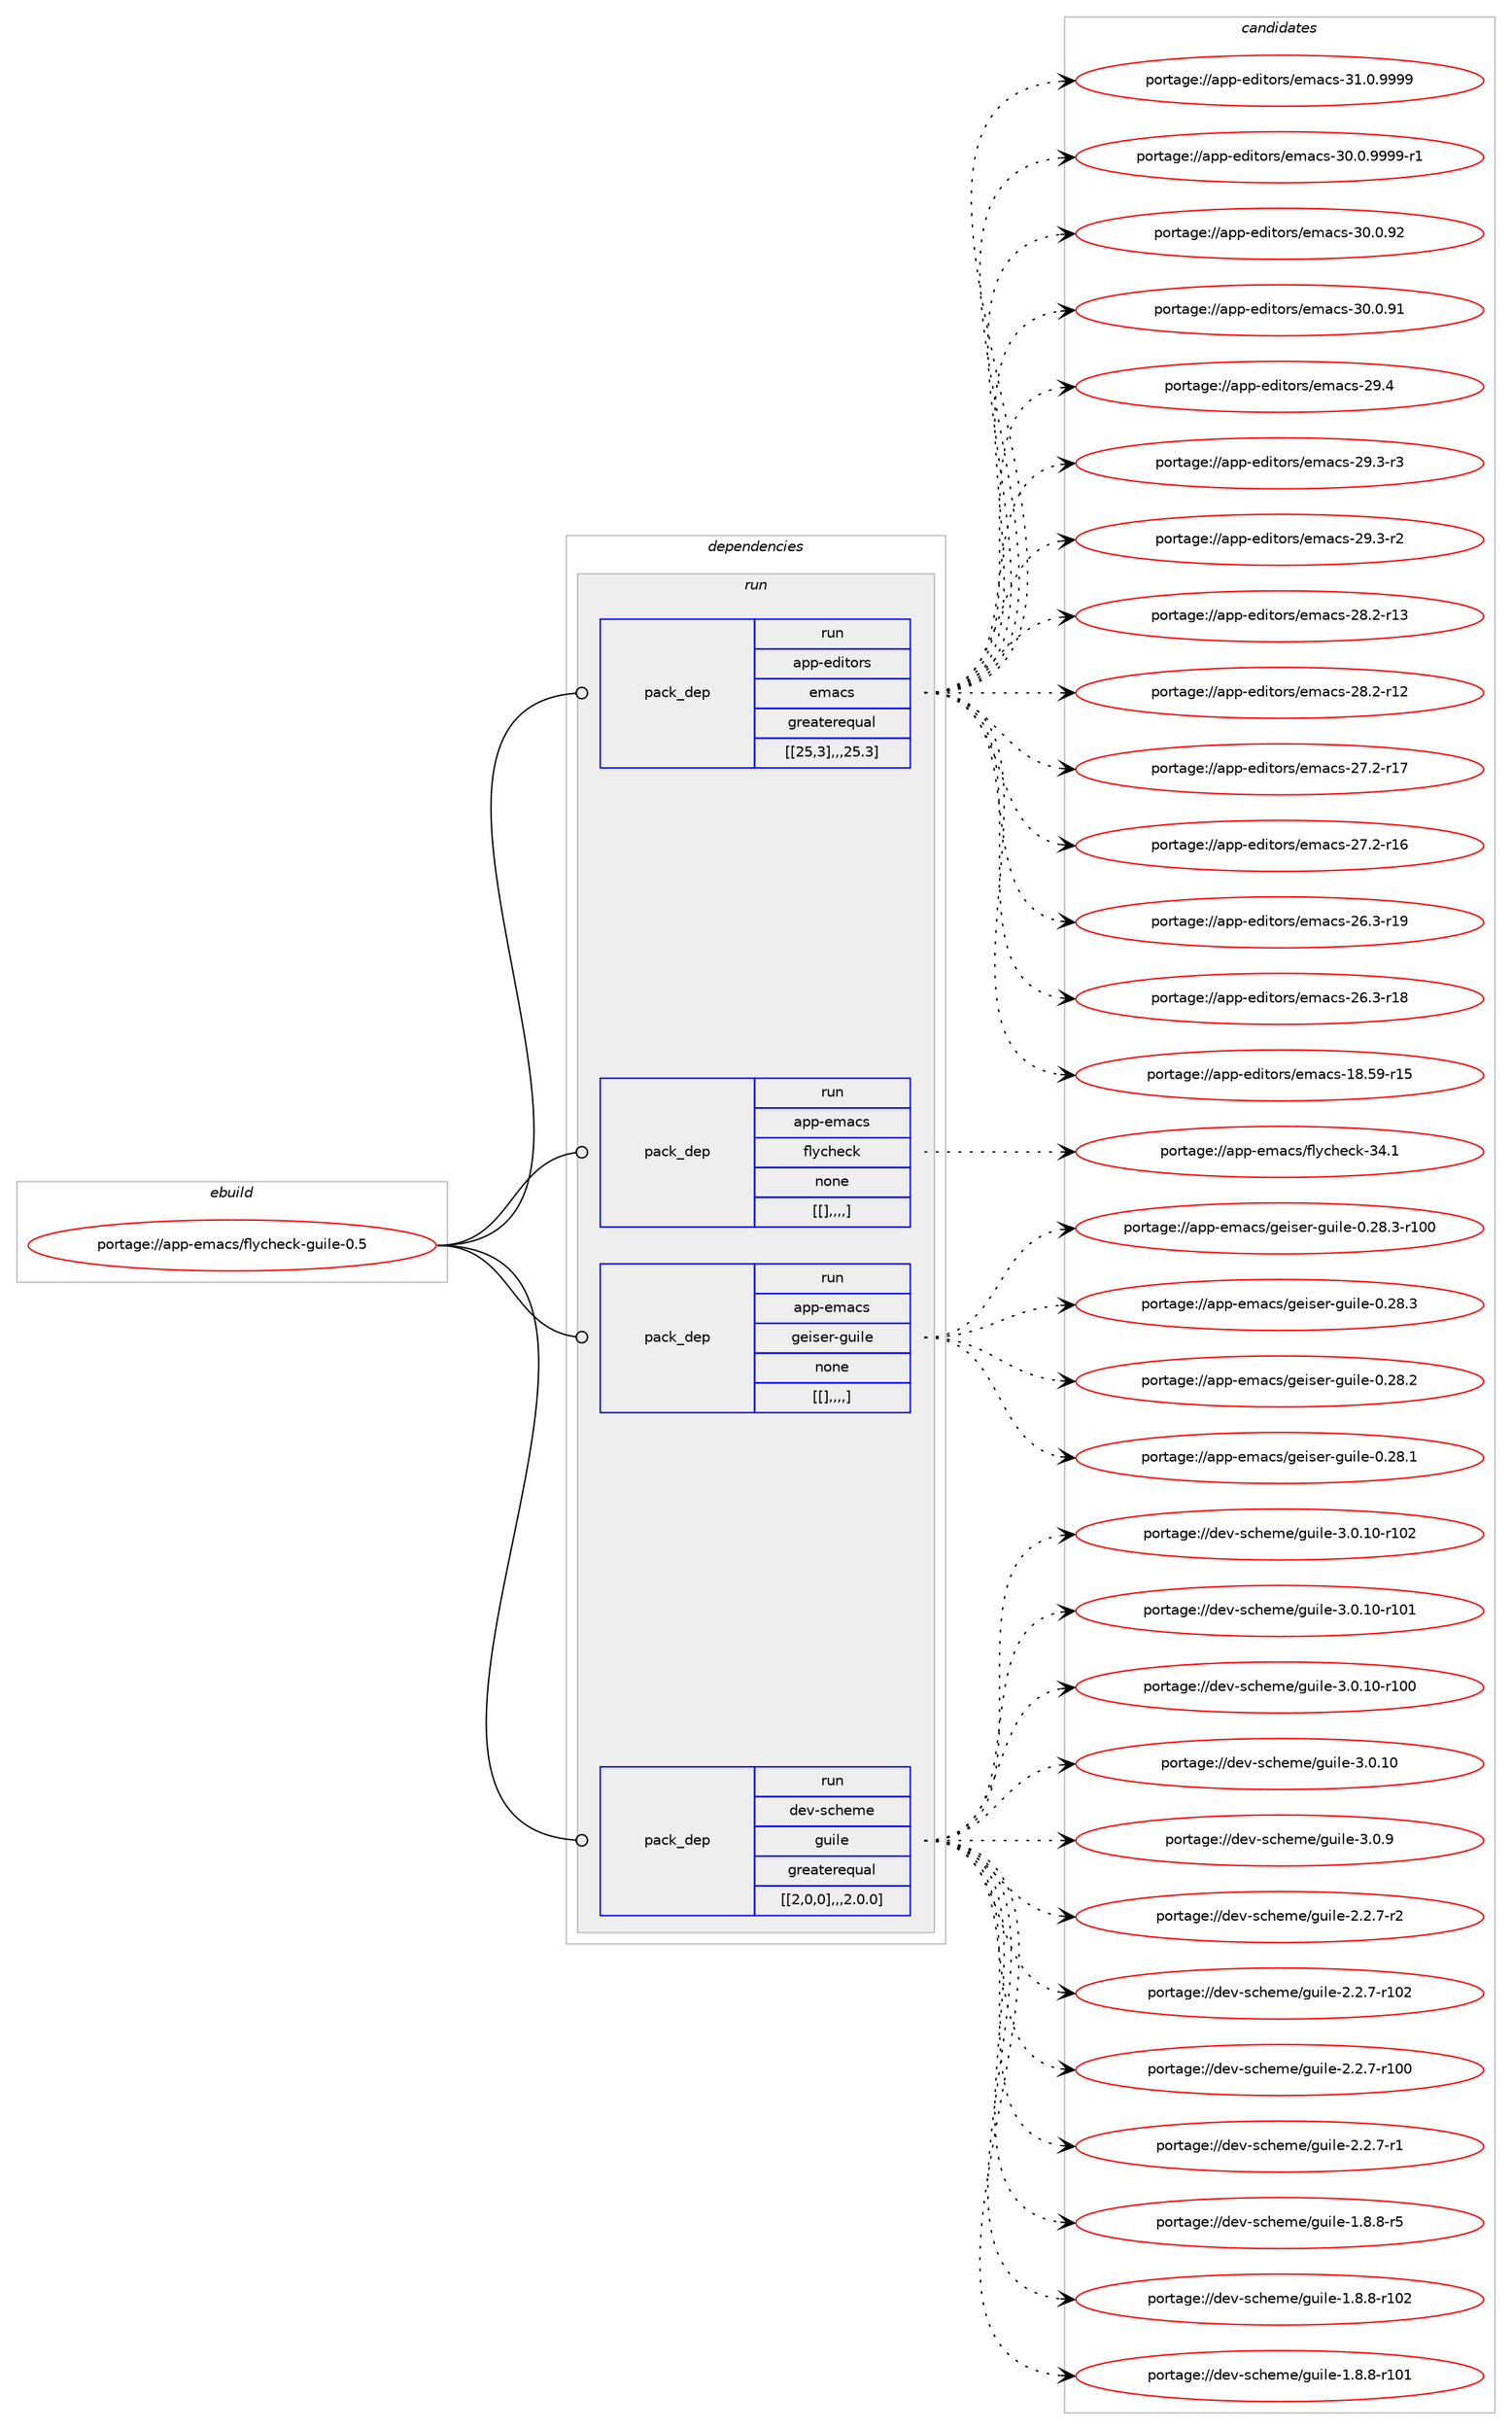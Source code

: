 digraph prolog {

# *************
# Graph options
# *************

newrank=true;
concentrate=true;
compound=true;
graph [rankdir=LR,fontname=Helvetica,fontsize=10,ranksep=1.5];#, ranksep=2.5, nodesep=0.2];
edge  [arrowhead=vee];
node  [fontname=Helvetica,fontsize=10];

# **********
# The ebuild
# **********

subgraph cluster_leftcol {
color=gray;
label=<<i>ebuild</i>>;
id [label="portage://app-emacs/flycheck-guile-0.5", color=red, width=4, href="../app-emacs/flycheck-guile-0.5.svg"];
}

# ****************
# The dependencies
# ****************

subgraph cluster_midcol {
color=gray;
label=<<i>dependencies</i>>;
subgraph cluster_compile {
fillcolor="#eeeeee";
style=filled;
label=<<i>compile</i>>;
}
subgraph cluster_compileandrun {
fillcolor="#eeeeee";
style=filled;
label=<<i>compile and run</i>>;
}
subgraph cluster_run {
fillcolor="#eeeeee";
style=filled;
label=<<i>run</i>>;
subgraph pack16025 {
dependency22318 [label=<<TABLE BORDER="0" CELLBORDER="1" CELLSPACING="0" CELLPADDING="4" WIDTH="220"><TR><TD ROWSPAN="6" CELLPADDING="30">pack_dep</TD></TR><TR><TD WIDTH="110">run</TD></TR><TR><TD>app-editors</TD></TR><TR><TD>emacs</TD></TR><TR><TD>greaterequal</TD></TR><TR><TD>[[25,3],,,25.3]</TD></TR></TABLE>>, shape=none, color=blue];
}
id:e -> dependency22318:w [weight=20,style="solid",arrowhead="odot"];
subgraph pack16045 {
dependency22346 [label=<<TABLE BORDER="0" CELLBORDER="1" CELLSPACING="0" CELLPADDING="4" WIDTH="220"><TR><TD ROWSPAN="6" CELLPADDING="30">pack_dep</TD></TR><TR><TD WIDTH="110">run</TD></TR><TR><TD>app-emacs</TD></TR><TR><TD>flycheck</TD></TR><TR><TD>none</TD></TR><TR><TD>[[],,,,]</TD></TR></TABLE>>, shape=none, color=blue];
}
id:e -> dependency22346:w [weight=20,style="solid",arrowhead="odot"];
subgraph pack16064 {
dependency22376 [label=<<TABLE BORDER="0" CELLBORDER="1" CELLSPACING="0" CELLPADDING="4" WIDTH="220"><TR><TD ROWSPAN="6" CELLPADDING="30">pack_dep</TD></TR><TR><TD WIDTH="110">run</TD></TR><TR><TD>app-emacs</TD></TR><TR><TD>geiser-guile</TD></TR><TR><TD>none</TD></TR><TR><TD>[[],,,,]</TD></TR></TABLE>>, shape=none, color=blue];
}
id:e -> dependency22376:w [weight=20,style="solid",arrowhead="odot"];
subgraph pack16085 {
dependency22419 [label=<<TABLE BORDER="0" CELLBORDER="1" CELLSPACING="0" CELLPADDING="4" WIDTH="220"><TR><TD ROWSPAN="6" CELLPADDING="30">pack_dep</TD></TR><TR><TD WIDTH="110">run</TD></TR><TR><TD>dev-scheme</TD></TR><TR><TD>guile</TD></TR><TR><TD>greaterequal</TD></TR><TR><TD>[[2,0,0],,,2.0.0]</TD></TR></TABLE>>, shape=none, color=blue];
}
id:e -> dependency22419:w [weight=20,style="solid",arrowhead="odot"];
}
}

# **************
# The candidates
# **************

subgraph cluster_choices {
rank=same;
color=gray;
label=<<i>candidates</i>>;

subgraph choice14640 {
color=black;
nodesep=1;
choice971121124510110010511611111411547101109979911545514946484657575757 [label="portage://app-editors/emacs-31.0.9999", color=red, width=4,href="../app-editors/emacs-31.0.9999.svg"];
choice9711211245101100105116111114115471011099799115455148464846575757574511449 [label="portage://app-editors/emacs-30.0.9999-r1", color=red, width=4,href="../app-editors/emacs-30.0.9999-r1.svg"];
choice97112112451011001051161111141154710110997991154551484648465750 [label="portage://app-editors/emacs-30.0.92", color=red, width=4,href="../app-editors/emacs-30.0.92.svg"];
choice97112112451011001051161111141154710110997991154551484648465749 [label="portage://app-editors/emacs-30.0.91", color=red, width=4,href="../app-editors/emacs-30.0.91.svg"];
choice97112112451011001051161111141154710110997991154550574652 [label="portage://app-editors/emacs-29.4", color=red, width=4,href="../app-editors/emacs-29.4.svg"];
choice971121124510110010511611111411547101109979911545505746514511451 [label="portage://app-editors/emacs-29.3-r3", color=red, width=4,href="../app-editors/emacs-29.3-r3.svg"];
choice971121124510110010511611111411547101109979911545505746514511450 [label="portage://app-editors/emacs-29.3-r2", color=red, width=4,href="../app-editors/emacs-29.3-r2.svg"];
choice97112112451011001051161111141154710110997991154550564650451144951 [label="portage://app-editors/emacs-28.2-r13", color=red, width=4,href="../app-editors/emacs-28.2-r13.svg"];
choice97112112451011001051161111141154710110997991154550564650451144950 [label="portage://app-editors/emacs-28.2-r12", color=red, width=4,href="../app-editors/emacs-28.2-r12.svg"];
choice97112112451011001051161111141154710110997991154550554650451144955 [label="portage://app-editors/emacs-27.2-r17", color=red, width=4,href="../app-editors/emacs-27.2-r17.svg"];
choice97112112451011001051161111141154710110997991154550554650451144954 [label="portage://app-editors/emacs-27.2-r16", color=red, width=4,href="../app-editors/emacs-27.2-r16.svg"];
choice97112112451011001051161111141154710110997991154550544651451144957 [label="portage://app-editors/emacs-26.3-r19", color=red, width=4,href="../app-editors/emacs-26.3-r19.svg"];
choice97112112451011001051161111141154710110997991154550544651451144956 [label="portage://app-editors/emacs-26.3-r18", color=red, width=4,href="../app-editors/emacs-26.3-r18.svg"];
choice9711211245101100105116111114115471011099799115454956465357451144953 [label="portage://app-editors/emacs-18.59-r15", color=red, width=4,href="../app-editors/emacs-18.59-r15.svg"];
dependency22318:e -> choice971121124510110010511611111411547101109979911545514946484657575757:w [style=dotted,weight="100"];
dependency22318:e -> choice9711211245101100105116111114115471011099799115455148464846575757574511449:w [style=dotted,weight="100"];
dependency22318:e -> choice97112112451011001051161111141154710110997991154551484648465750:w [style=dotted,weight="100"];
dependency22318:e -> choice97112112451011001051161111141154710110997991154551484648465749:w [style=dotted,weight="100"];
dependency22318:e -> choice97112112451011001051161111141154710110997991154550574652:w [style=dotted,weight="100"];
dependency22318:e -> choice971121124510110010511611111411547101109979911545505746514511451:w [style=dotted,weight="100"];
dependency22318:e -> choice971121124510110010511611111411547101109979911545505746514511450:w [style=dotted,weight="100"];
dependency22318:e -> choice97112112451011001051161111141154710110997991154550564650451144951:w [style=dotted,weight="100"];
dependency22318:e -> choice97112112451011001051161111141154710110997991154550564650451144950:w [style=dotted,weight="100"];
dependency22318:e -> choice97112112451011001051161111141154710110997991154550554650451144955:w [style=dotted,weight="100"];
dependency22318:e -> choice97112112451011001051161111141154710110997991154550554650451144954:w [style=dotted,weight="100"];
dependency22318:e -> choice97112112451011001051161111141154710110997991154550544651451144957:w [style=dotted,weight="100"];
dependency22318:e -> choice97112112451011001051161111141154710110997991154550544651451144956:w [style=dotted,weight="100"];
dependency22318:e -> choice9711211245101100105116111114115471011099799115454956465357451144953:w [style=dotted,weight="100"];
}
subgraph choice14664 {
color=black;
nodesep=1;
choice971121124510110997991154710210812199104101991074551524649 [label="portage://app-emacs/flycheck-34.1", color=red, width=4,href="../app-emacs/flycheck-34.1.svg"];
dependency22346:e -> choice971121124510110997991154710210812199104101991074551524649:w [style=dotted,weight="100"];
}
subgraph choice14667 {
color=black;
nodesep=1;
choice9711211245101109979911547103101105115101114451031171051081014548465056465145114494848 [label="portage://app-emacs/geiser-guile-0.28.3-r100", color=red, width=4,href="../app-emacs/geiser-guile-0.28.3-r100.svg"];
choice97112112451011099799115471031011051151011144510311710510810145484650564651 [label="portage://app-emacs/geiser-guile-0.28.3", color=red, width=4,href="../app-emacs/geiser-guile-0.28.3.svg"];
choice97112112451011099799115471031011051151011144510311710510810145484650564650 [label="portage://app-emacs/geiser-guile-0.28.2", color=red, width=4,href="../app-emacs/geiser-guile-0.28.2.svg"];
choice97112112451011099799115471031011051151011144510311710510810145484650564649 [label="portage://app-emacs/geiser-guile-0.28.1", color=red, width=4,href="../app-emacs/geiser-guile-0.28.1.svg"];
dependency22376:e -> choice9711211245101109979911547103101105115101114451031171051081014548465056465145114494848:w [style=dotted,weight="100"];
dependency22376:e -> choice97112112451011099799115471031011051151011144510311710510810145484650564651:w [style=dotted,weight="100"];
dependency22376:e -> choice97112112451011099799115471031011051151011144510311710510810145484650564650:w [style=dotted,weight="100"];
dependency22376:e -> choice97112112451011099799115471031011051151011144510311710510810145484650564649:w [style=dotted,weight="100"];
}
subgraph choice14672 {
color=black;
nodesep=1;
choice1001011184511599104101109101471031171051081014551464846494845114494850 [label="portage://dev-scheme/guile-3.0.10-r102", color=red, width=4,href="../dev-scheme/guile-3.0.10-r102.svg"];
choice1001011184511599104101109101471031171051081014551464846494845114494849 [label="portage://dev-scheme/guile-3.0.10-r101", color=red, width=4,href="../dev-scheme/guile-3.0.10-r101.svg"];
choice1001011184511599104101109101471031171051081014551464846494845114494848 [label="portage://dev-scheme/guile-3.0.10-r100", color=red, width=4,href="../dev-scheme/guile-3.0.10-r100.svg"];
choice10010111845115991041011091014710311710510810145514648464948 [label="portage://dev-scheme/guile-3.0.10", color=red, width=4,href="../dev-scheme/guile-3.0.10.svg"];
choice100101118451159910410110910147103117105108101455146484657 [label="portage://dev-scheme/guile-3.0.9", color=red, width=4,href="../dev-scheme/guile-3.0.9.svg"];
choice1001011184511599104101109101471031171051081014550465046554511450 [label="portage://dev-scheme/guile-2.2.7-r2", color=red, width=4,href="../dev-scheme/guile-2.2.7-r2.svg"];
choice10010111845115991041011091014710311710510810145504650465545114494850 [label="portage://dev-scheme/guile-2.2.7-r102", color=red, width=4,href="../dev-scheme/guile-2.2.7-r102.svg"];
choice10010111845115991041011091014710311710510810145504650465545114494848 [label="portage://dev-scheme/guile-2.2.7-r100", color=red, width=4,href="../dev-scheme/guile-2.2.7-r100.svg"];
choice1001011184511599104101109101471031171051081014550465046554511449 [label="portage://dev-scheme/guile-2.2.7-r1", color=red, width=4,href="../dev-scheme/guile-2.2.7-r1.svg"];
choice1001011184511599104101109101471031171051081014549465646564511453 [label="portage://dev-scheme/guile-1.8.8-r5", color=red, width=4,href="../dev-scheme/guile-1.8.8-r5.svg"];
choice10010111845115991041011091014710311710510810145494656465645114494850 [label="portage://dev-scheme/guile-1.8.8-r102", color=red, width=4,href="../dev-scheme/guile-1.8.8-r102.svg"];
choice10010111845115991041011091014710311710510810145494656465645114494849 [label="portage://dev-scheme/guile-1.8.8-r101", color=red, width=4,href="../dev-scheme/guile-1.8.8-r101.svg"];
dependency22419:e -> choice1001011184511599104101109101471031171051081014551464846494845114494850:w [style=dotted,weight="100"];
dependency22419:e -> choice1001011184511599104101109101471031171051081014551464846494845114494849:w [style=dotted,weight="100"];
dependency22419:e -> choice1001011184511599104101109101471031171051081014551464846494845114494848:w [style=dotted,weight="100"];
dependency22419:e -> choice10010111845115991041011091014710311710510810145514648464948:w [style=dotted,weight="100"];
dependency22419:e -> choice100101118451159910410110910147103117105108101455146484657:w [style=dotted,weight="100"];
dependency22419:e -> choice1001011184511599104101109101471031171051081014550465046554511450:w [style=dotted,weight="100"];
dependency22419:e -> choice10010111845115991041011091014710311710510810145504650465545114494850:w [style=dotted,weight="100"];
dependency22419:e -> choice10010111845115991041011091014710311710510810145504650465545114494848:w [style=dotted,weight="100"];
dependency22419:e -> choice1001011184511599104101109101471031171051081014550465046554511449:w [style=dotted,weight="100"];
dependency22419:e -> choice1001011184511599104101109101471031171051081014549465646564511453:w [style=dotted,weight="100"];
dependency22419:e -> choice10010111845115991041011091014710311710510810145494656465645114494850:w [style=dotted,weight="100"];
dependency22419:e -> choice10010111845115991041011091014710311710510810145494656465645114494849:w [style=dotted,weight="100"];
}
}

}
